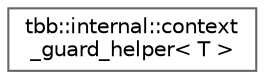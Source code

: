 digraph "类继承关系图"
{
 // LATEX_PDF_SIZE
  bgcolor="transparent";
  edge [fontname=Helvetica,fontsize=10,labelfontname=Helvetica,labelfontsize=10];
  node [fontname=Helvetica,fontsize=10,shape=box,height=0.2,width=0.4];
  rankdir="LR";
  Node0 [id="Node000000",label="tbb::internal::context\l_guard_helper\< T \>",height=0.2,width=0.4,color="grey40", fillcolor="white", style="filled",URL="$structtbb_1_1internal_1_1context__guard__helper.html",tooltip=" "];
}
